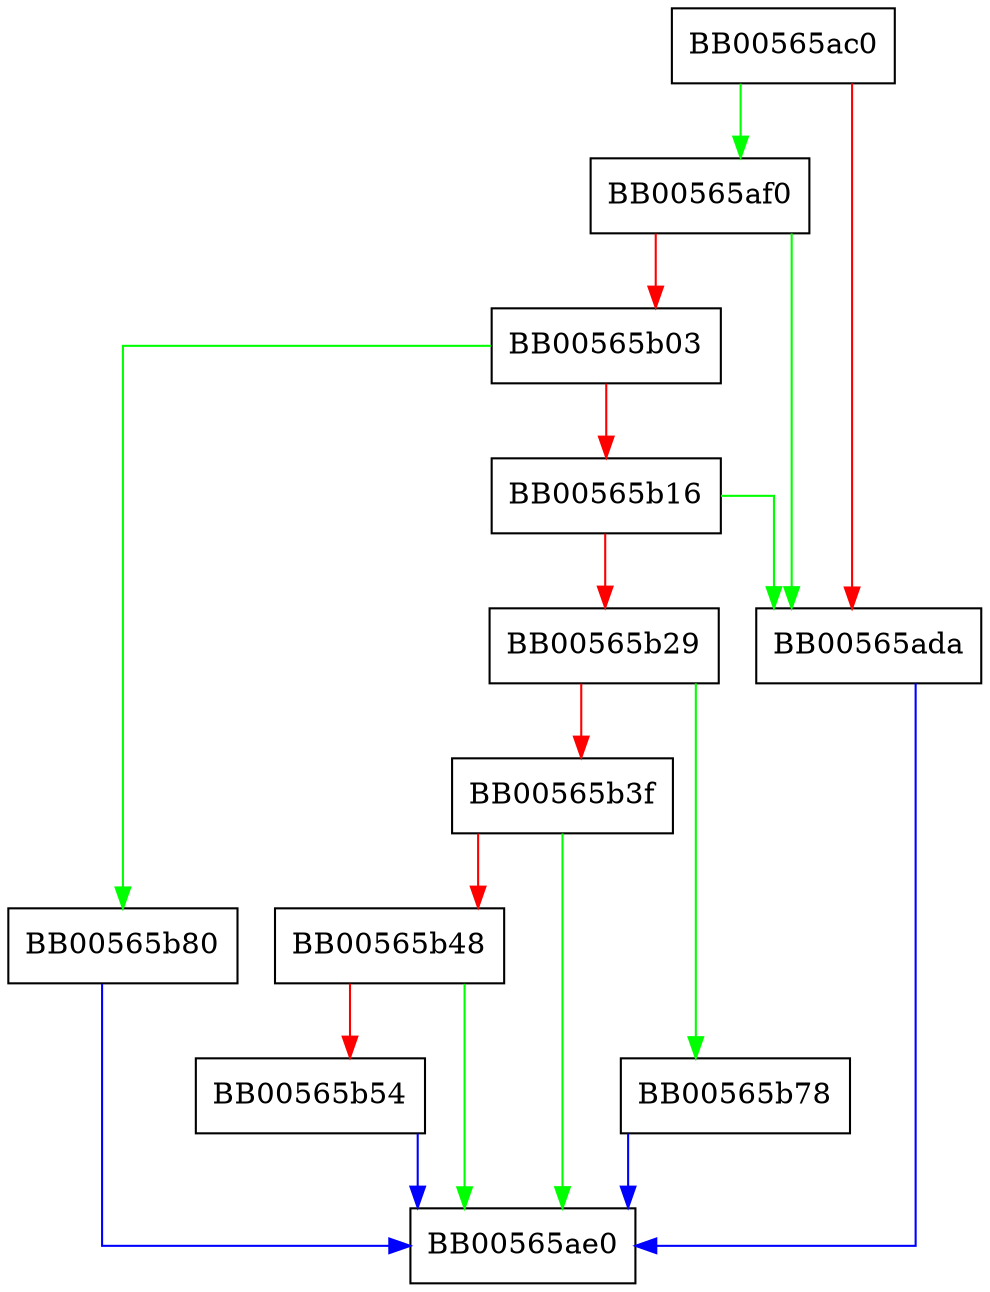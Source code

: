 digraph ossl_cms_pkey_get_ri_type {
  node [shape="box"];
  graph [splines=ortho];
  BB00565ac0 -> BB00565af0 [color="green"];
  BB00565ac0 -> BB00565ada [color="red"];
  BB00565ada -> BB00565ae0 [color="blue"];
  BB00565af0 -> BB00565ada [color="green"];
  BB00565af0 -> BB00565b03 [color="red"];
  BB00565b03 -> BB00565b80 [color="green"];
  BB00565b03 -> BB00565b16 [color="red"];
  BB00565b16 -> BB00565ada [color="green"];
  BB00565b16 -> BB00565b29 [color="red"];
  BB00565b29 -> BB00565b78 [color="green"];
  BB00565b29 -> BB00565b3f [color="red"];
  BB00565b3f -> BB00565ae0 [color="green"];
  BB00565b3f -> BB00565b48 [color="red"];
  BB00565b48 -> BB00565ae0 [color="green"];
  BB00565b48 -> BB00565b54 [color="red"];
  BB00565b54 -> BB00565ae0 [color="blue"];
  BB00565b78 -> BB00565ae0 [color="blue"];
  BB00565b80 -> BB00565ae0 [color="blue"];
}